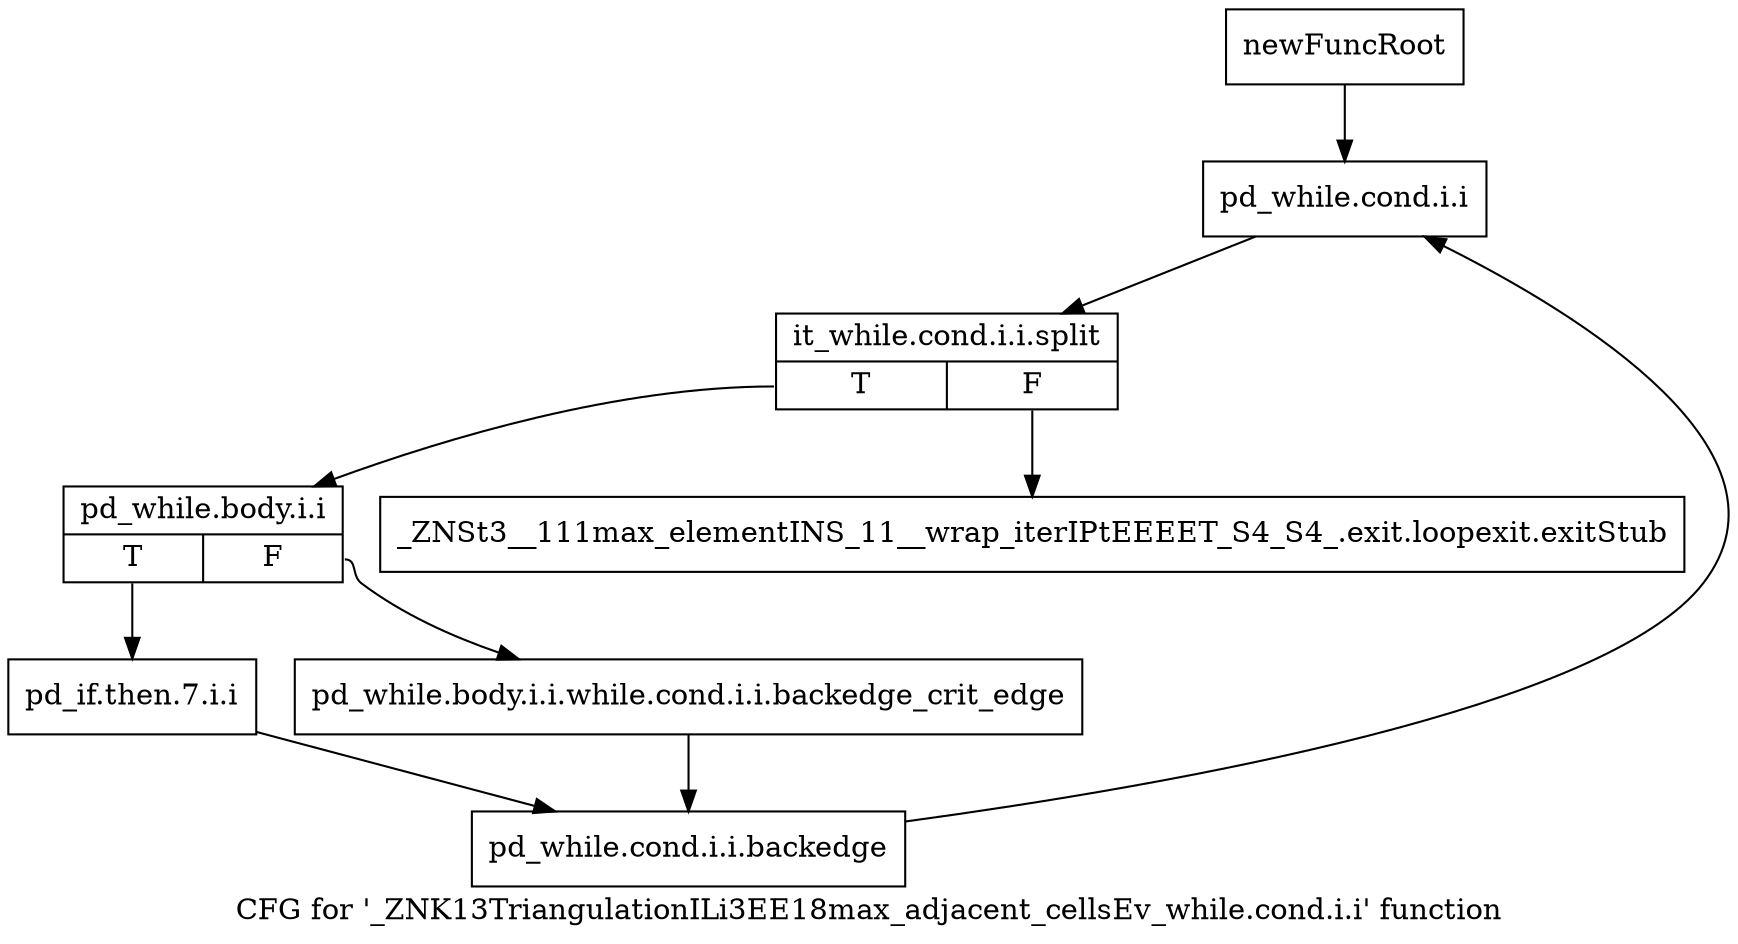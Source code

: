 digraph "CFG for '_ZNK13TriangulationILi3EE18max_adjacent_cellsEv_while.cond.i.i' function" {
	label="CFG for '_ZNK13TriangulationILi3EE18max_adjacent_cellsEv_while.cond.i.i' function";

	Node0x989dfd0 [shape=record,label="{newFuncRoot}"];
	Node0x989dfd0 -> Node0x989e070;
	Node0x989e020 [shape=record,label="{_ZNSt3__111max_elementINS_11__wrap_iterIPtEEEET_S4_S4_.exit.loopexit.exitStub}"];
	Node0x989e070 [shape=record,label="{pd_while.cond.i.i}"];
	Node0x989e070 -> Node0xbc98f80;
	Node0xbc98f80 [shape=record,label="{it_while.cond.i.i.split|{<s0>T|<s1>F}}"];
	Node0xbc98f80:s0 -> Node0x989e0c0;
	Node0xbc98f80:s1 -> Node0x989e020;
	Node0x989e0c0 [shape=record,label="{pd_while.body.i.i|{<s0>T|<s1>F}}"];
	Node0x989e0c0:s0 -> Node0x989e160;
	Node0x989e0c0:s1 -> Node0x989e110;
	Node0x989e110 [shape=record,label="{pd_while.body.i.i.while.cond.i.i.backedge_crit_edge}"];
	Node0x989e110 -> Node0x989e1b0;
	Node0x989e160 [shape=record,label="{pd_if.then.7.i.i}"];
	Node0x989e160 -> Node0x989e1b0;
	Node0x989e1b0 [shape=record,label="{pd_while.cond.i.i.backedge}"];
	Node0x989e1b0 -> Node0x989e070;
}
